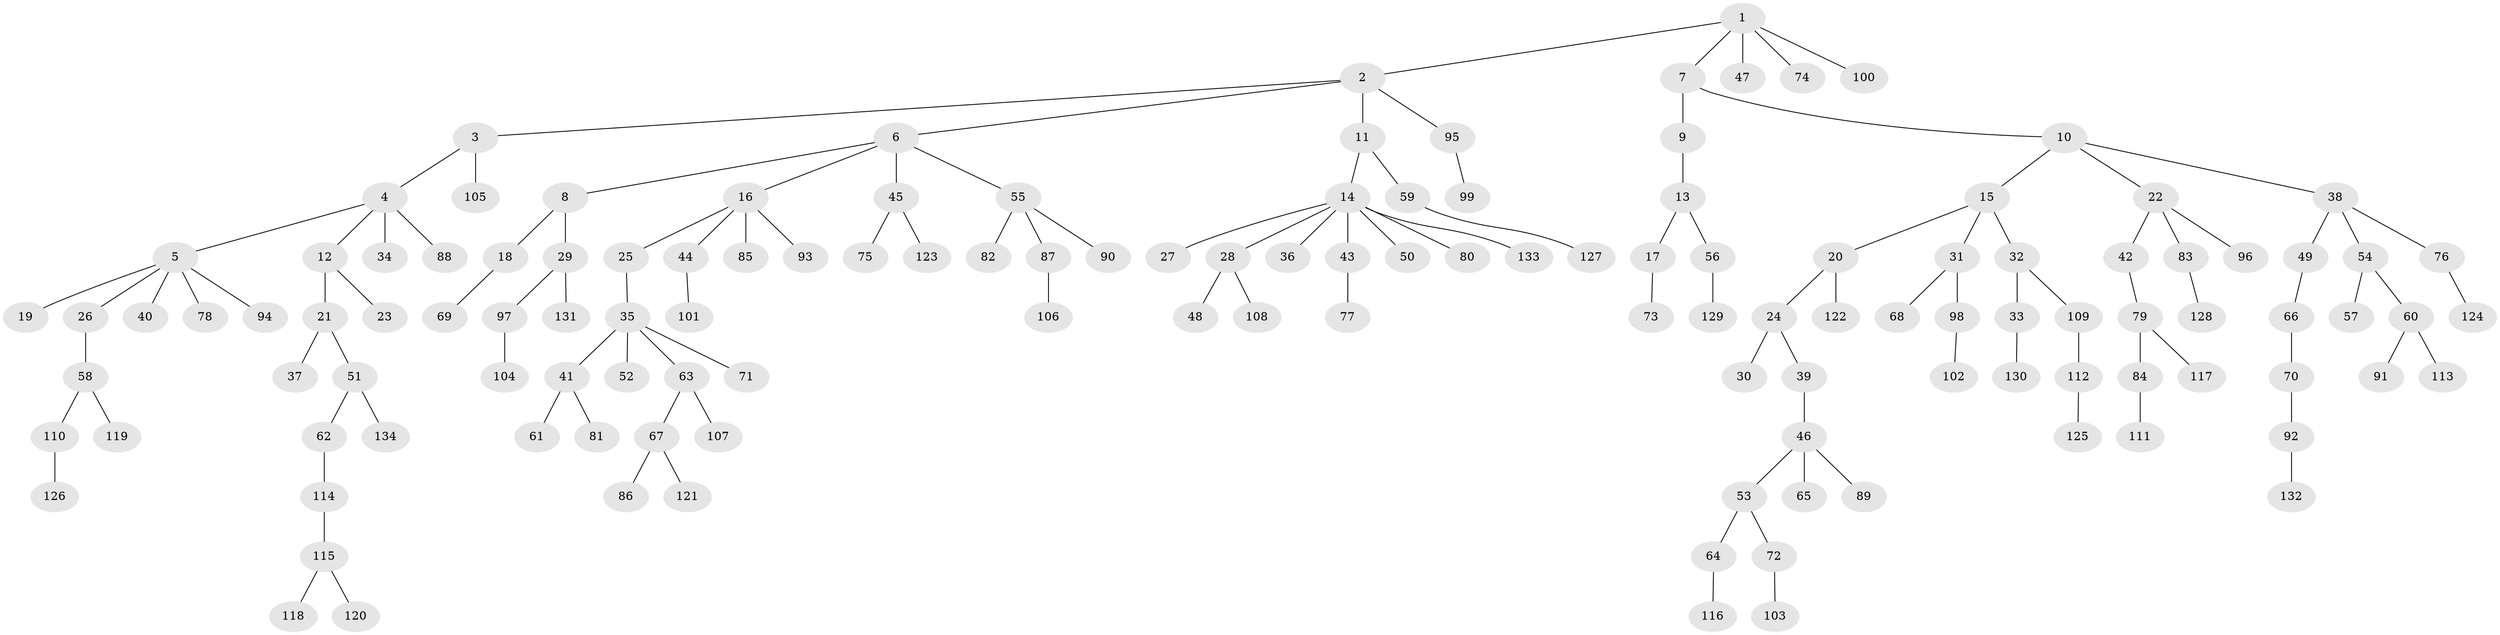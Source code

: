 // coarse degree distribution, {6: 0.045454545454545456, 8: 0.011363636363636364, 3: 0.07954545454545454, 2: 0.25, 7: 0.011363636363636364, 5: 0.022727272727272728, 1: 0.5454545454545454, 4: 0.03409090909090909}
// Generated by graph-tools (version 1.1) at 2025/42/03/06/25 10:42:04]
// undirected, 134 vertices, 133 edges
graph export_dot {
graph [start="1"]
  node [color=gray90,style=filled];
  1;
  2;
  3;
  4;
  5;
  6;
  7;
  8;
  9;
  10;
  11;
  12;
  13;
  14;
  15;
  16;
  17;
  18;
  19;
  20;
  21;
  22;
  23;
  24;
  25;
  26;
  27;
  28;
  29;
  30;
  31;
  32;
  33;
  34;
  35;
  36;
  37;
  38;
  39;
  40;
  41;
  42;
  43;
  44;
  45;
  46;
  47;
  48;
  49;
  50;
  51;
  52;
  53;
  54;
  55;
  56;
  57;
  58;
  59;
  60;
  61;
  62;
  63;
  64;
  65;
  66;
  67;
  68;
  69;
  70;
  71;
  72;
  73;
  74;
  75;
  76;
  77;
  78;
  79;
  80;
  81;
  82;
  83;
  84;
  85;
  86;
  87;
  88;
  89;
  90;
  91;
  92;
  93;
  94;
  95;
  96;
  97;
  98;
  99;
  100;
  101;
  102;
  103;
  104;
  105;
  106;
  107;
  108;
  109;
  110;
  111;
  112;
  113;
  114;
  115;
  116;
  117;
  118;
  119;
  120;
  121;
  122;
  123;
  124;
  125;
  126;
  127;
  128;
  129;
  130;
  131;
  132;
  133;
  134;
  1 -- 2;
  1 -- 7;
  1 -- 47;
  1 -- 74;
  1 -- 100;
  2 -- 3;
  2 -- 6;
  2 -- 11;
  2 -- 95;
  3 -- 4;
  3 -- 105;
  4 -- 5;
  4 -- 12;
  4 -- 34;
  4 -- 88;
  5 -- 19;
  5 -- 26;
  5 -- 40;
  5 -- 78;
  5 -- 94;
  6 -- 8;
  6 -- 16;
  6 -- 45;
  6 -- 55;
  7 -- 9;
  7 -- 10;
  8 -- 18;
  8 -- 29;
  9 -- 13;
  10 -- 15;
  10 -- 22;
  10 -- 38;
  11 -- 14;
  11 -- 59;
  12 -- 21;
  12 -- 23;
  13 -- 17;
  13 -- 56;
  14 -- 27;
  14 -- 28;
  14 -- 36;
  14 -- 43;
  14 -- 50;
  14 -- 80;
  14 -- 133;
  15 -- 20;
  15 -- 31;
  15 -- 32;
  16 -- 25;
  16 -- 44;
  16 -- 85;
  16 -- 93;
  17 -- 73;
  18 -- 69;
  20 -- 24;
  20 -- 122;
  21 -- 37;
  21 -- 51;
  22 -- 42;
  22 -- 83;
  22 -- 96;
  24 -- 30;
  24 -- 39;
  25 -- 35;
  26 -- 58;
  28 -- 48;
  28 -- 108;
  29 -- 97;
  29 -- 131;
  31 -- 68;
  31 -- 98;
  32 -- 33;
  32 -- 109;
  33 -- 130;
  35 -- 41;
  35 -- 52;
  35 -- 63;
  35 -- 71;
  38 -- 49;
  38 -- 54;
  38 -- 76;
  39 -- 46;
  41 -- 61;
  41 -- 81;
  42 -- 79;
  43 -- 77;
  44 -- 101;
  45 -- 75;
  45 -- 123;
  46 -- 53;
  46 -- 65;
  46 -- 89;
  49 -- 66;
  51 -- 62;
  51 -- 134;
  53 -- 64;
  53 -- 72;
  54 -- 57;
  54 -- 60;
  55 -- 82;
  55 -- 87;
  55 -- 90;
  56 -- 129;
  58 -- 110;
  58 -- 119;
  59 -- 127;
  60 -- 91;
  60 -- 113;
  62 -- 114;
  63 -- 67;
  63 -- 107;
  64 -- 116;
  66 -- 70;
  67 -- 86;
  67 -- 121;
  70 -- 92;
  72 -- 103;
  76 -- 124;
  79 -- 84;
  79 -- 117;
  83 -- 128;
  84 -- 111;
  87 -- 106;
  92 -- 132;
  95 -- 99;
  97 -- 104;
  98 -- 102;
  109 -- 112;
  110 -- 126;
  112 -- 125;
  114 -- 115;
  115 -- 118;
  115 -- 120;
}
